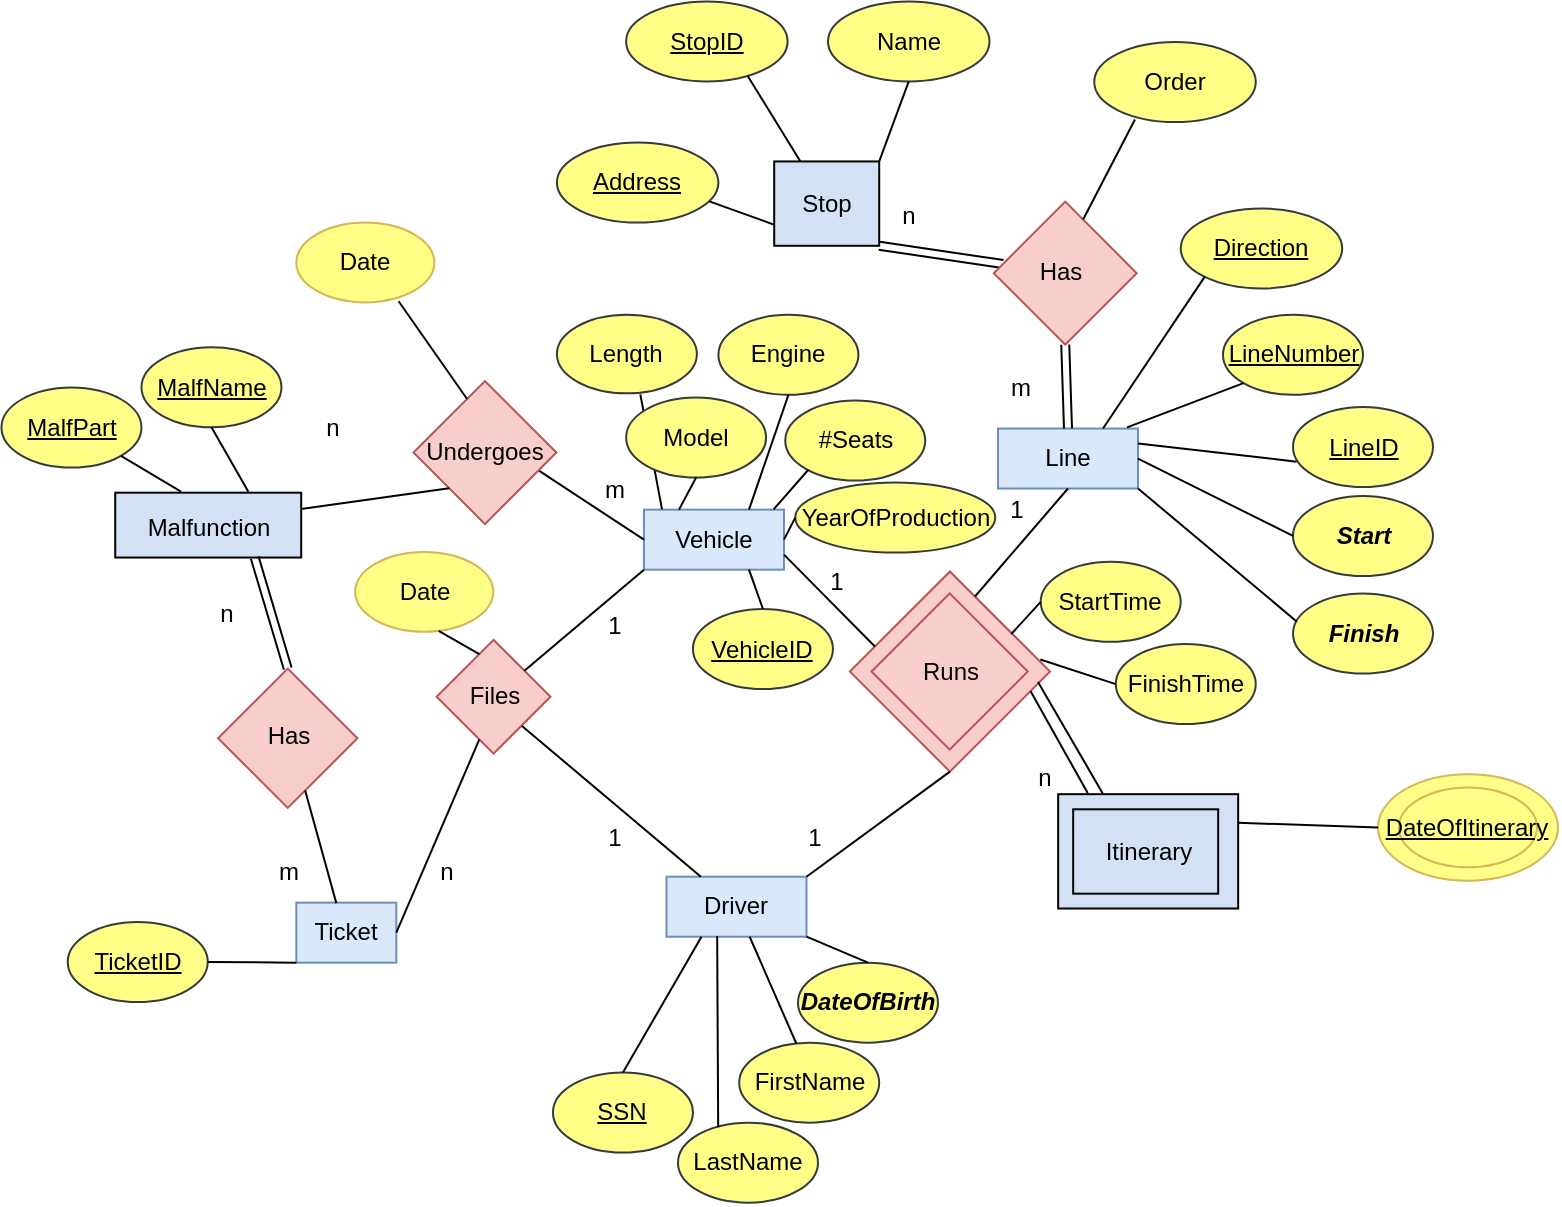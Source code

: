 <mxfile version="20.5.1" type="github">
  <diagram name="Page-1" id="74e2e168-ea6b-b213-b513-2b3c1d86103e">
    <mxGraphModel dx="1422" dy="752" grid="1" gridSize="10" guides="1" tooltips="1" connect="1" arrows="0" fold="1" page="1" pageScale="1" pageWidth="1600" pageHeight="1200" background="#ffffff" math="0" shadow="0">
      <root>
        <mxCell id="0" />
        <mxCell id="1" parent="0" />
        <mxCell id="q-5dR2rf6Rrt_ZmlFBHn-15" value="" style="ellipse;whiteSpace=wrap;html=1;fillColor=#FFFF88;strokeColor=#d6b656;" parent="1" vertex="1">
          <mxGeometry x="1090" y="476.07" width="90" height="53.26" as="geometry" />
        </mxCell>
        <mxCell id="0TpY3zneYbciwW2qCHmm-83" value="" style="whiteSpace=wrap;html=1;aspect=fixed;fillColor=#f8cecc;rotation=45;strokeColor=#b85450;" parent="1" vertex="1">
          <mxGeometry x="627.65" y="417.25" width="40.25" height="40.25" as="geometry" />
        </mxCell>
        <mxCell id="0TpY3zneYbciwW2qCHmm-88" value="" style="rounded=0;whiteSpace=wrap;html=1;fillColor=#D4E1F5;" parent="1" vertex="1">
          <mxGeometry x="930.09" y="486.09" width="90" height="57.17" as="geometry" />
        </mxCell>
        <mxCell id="RQqygvgA-cGsSz0pc4jh-1" value="&lt;div&gt;Vehicle&lt;/div&gt;" style="rounded=0;whiteSpace=wrap;html=1;fillColor=#dae8fc;strokeColor=#6c8ebf;" parent="1" vertex="1">
          <mxGeometry x="722.99" y="343.83" width="70" height="30" as="geometry" />
        </mxCell>
        <mxCell id="RQqygvgA-cGsSz0pc4jh-5" value="&lt;div&gt;Driver&lt;/div&gt;" style="rounded=0;whiteSpace=wrap;html=1;fillColor=#dae8fc;strokeColor=#6c8ebf;" parent="1" vertex="1">
          <mxGeometry x="734.25" y="527.35" width="70" height="30" as="geometry" />
        </mxCell>
        <mxCell id="RQqygvgA-cGsSz0pc4jh-11" value="&lt;div&gt;Line&lt;/div&gt;" style="rounded=0;whiteSpace=wrap;html=1;fillColor=#dae8fc;strokeColor=#6c8ebf;" parent="1" vertex="1">
          <mxGeometry x="900" y="303.26" width="70" height="30" as="geometry" />
        </mxCell>
        <mxCell id="RQqygvgA-cGsSz0pc4jh-14" value="&lt;div&gt;Ticket&lt;/div&gt;" style="rounded=0;whiteSpace=wrap;html=1;fillColor=#dae8fc;strokeColor=#6c8ebf;" parent="1" vertex="1">
          <mxGeometry x="549.16" y="540.32" width="50" height="30" as="geometry" />
        </mxCell>
        <mxCell id="0TpY3zneYbciwW2qCHmm-39" value="" style="shape=link;html=1;rounded=0;exitX=1;exitY=1;exitDx=0;exitDy=0;" parent="1" source="0TpY3zneYbciwW2qCHmm-101" target="0TpY3zneYbciwW2qCHmm-139" edge="1">
          <mxGeometry width="100" relative="1" as="geometry">
            <mxPoint x="848.1" y="219.32" as="sourcePoint" />
            <mxPoint x="886.628" y="226.975" as="targetPoint" />
          </mxGeometry>
        </mxCell>
        <mxCell id="0TpY3zneYbciwW2qCHmm-47" value="" style="endArrow=none;html=1;rounded=0;exitX=0;exitY=0.5;exitDx=0;exitDy=0;entryX=1;entryY=0.25;entryDx=0;entryDy=0;" parent="1" source="RQqygvgA-cGsSz0pc4jh-1" target="0TpY3zneYbciwW2qCHmm-144" edge="1">
          <mxGeometry width="50" height="50" relative="1" as="geometry">
            <mxPoint x="887.99" y="373.83" as="sourcePoint" />
            <mxPoint x="680" y="370" as="targetPoint" />
          </mxGeometry>
        </mxCell>
        <mxCell id="0TpY3zneYbciwW2qCHmm-48" value="m" style="text;html=1;align=center;verticalAlign=middle;resizable=0;points=[];autosize=1;strokeColor=none;fillColor=none;" parent="1" vertex="1">
          <mxGeometry x="692.99" y="319.29" width="30" height="30" as="geometry" />
        </mxCell>
        <mxCell id="0TpY3zneYbciwW2qCHmm-50" value="n" style="text;html=1;align=center;verticalAlign=middle;resizable=0;points=[];autosize=1;strokeColor=none;fillColor=none;" parent="1" vertex="1">
          <mxGeometry x="551.6" y="287.77" width="30" height="30" as="geometry" />
        </mxCell>
        <mxCell id="0TpY3zneYbciwW2qCHmm-51" value="n" style="text;html=1;align=center;verticalAlign=middle;resizable=0;points=[];autosize=1;strokeColor=none;fillColor=none;" parent="1" vertex="1">
          <mxGeometry x="840" y="181.89" width="30" height="30" as="geometry" />
        </mxCell>
        <mxCell id="0TpY3zneYbciwW2qCHmm-54" value="m" style="text;html=1;align=center;verticalAlign=middle;resizable=0;points=[];autosize=1;strokeColor=none;fillColor=none;" parent="1" vertex="1">
          <mxGeometry x="895.75" y="267.66" width="30" height="30" as="geometry" />
        </mxCell>
        <mxCell id="0TpY3zneYbciwW2qCHmm-59" value="" style="endArrow=none;html=1;rounded=0;exitX=0.784;exitY=0.987;exitDx=0;exitDy=0;exitPerimeter=0;" parent="1" source="0TpY3zneYbciwW2qCHmm-58" target="RQqygvgA-cGsSz0pc4jh-5" edge="1">
          <mxGeometry width="50" height="50" relative="1" as="geometry">
            <mxPoint x="620.99" y="552.83" as="sourcePoint" />
            <mxPoint x="872.535" y="523.83" as="targetPoint" />
          </mxGeometry>
        </mxCell>
        <mxCell id="0TpY3zneYbciwW2qCHmm-60" value="" style="endArrow=none;html=1;rounded=0;exitX=1;exitY=0.5;exitDx=0;exitDy=0;entryX=0.75;entryY=1;entryDx=0;entryDy=0;" parent="1" source="RQqygvgA-cGsSz0pc4jh-14" target="0TpY3zneYbciwW2qCHmm-83" edge="1">
          <mxGeometry width="50" height="50" relative="1" as="geometry">
            <mxPoint x="577.99" y="613.83" as="sourcePoint" />
            <mxPoint x="578.445" y="560.276" as="targetPoint" />
          </mxGeometry>
        </mxCell>
        <mxCell id="0TpY3zneYbciwW2qCHmm-61" value="1" style="text;html=1;align=center;verticalAlign=middle;resizable=0;points=[];autosize=1;strokeColor=none;fillColor=none;" parent="1" vertex="1">
          <mxGeometry x="692.99" y="493.28" width="30" height="30" as="geometry" />
        </mxCell>
        <mxCell id="0TpY3zneYbciwW2qCHmm-62" value="n" style="text;html=1;align=center;verticalAlign=middle;resizable=0;points=[];autosize=1;strokeColor=none;fillColor=none;" parent="1" vertex="1">
          <mxGeometry x="609.48" y="510.32" width="30" height="30" as="geometry" />
        </mxCell>
        <mxCell id="0TpY3zneYbciwW2qCHmm-58" value="Files" style="text;html=1;align=center;verticalAlign=middle;resizable=0;points=[];autosize=1;strokeColor=none;fillColor=none;" parent="1" vertex="1">
          <mxGeometry x="622.78" y="422.38" width="50" height="30" as="geometry" />
        </mxCell>
        <mxCell id="0TpY3zneYbciwW2qCHmm-87" value="" style="rounded=0;whiteSpace=wrap;html=1;fillColor=#D4E1F5;" parent="1" vertex="1">
          <mxGeometry x="937.59" y="493.66" width="72.5" height="42.17" as="geometry" />
        </mxCell>
        <mxCell id="0TpY3zneYbciwW2qCHmm-90" value="Itinerary" style="text;html=1;align=center;verticalAlign=middle;resizable=0;points=[];autosize=1;strokeColor=none;fillColor=none;" parent="1" vertex="1">
          <mxGeometry x="945.09" y="499.68" width="60" height="30" as="geometry" />
        </mxCell>
        <mxCell id="0TpY3zneYbciwW2qCHmm-93" value="" style="rounded=0;whiteSpace=wrap;html=1;fillColor=#D4E1F5;" parent="1" vertex="1">
          <mxGeometry x="458.62" y="335.34" width="92.98" height="32.43" as="geometry" />
        </mxCell>
        <mxCell id="0TpY3zneYbciwW2qCHmm-95" value="Malfunction" style="text;html=1;align=center;verticalAlign=middle;resizable=0;points=[];autosize=1;strokeColor=none;fillColor=none;" parent="1" vertex="1">
          <mxGeometry x="465.11" y="337.77" width="80" height="30" as="geometry" />
        </mxCell>
        <mxCell id="0TpY3zneYbciwW2qCHmm-101" value="Stop" style="rounded=0;whiteSpace=wrap;html=1;fillColor=#D4E1F5;" parent="1" vertex="1">
          <mxGeometry x="788.1" y="169.72" width="52.5" height="42.17" as="geometry" />
        </mxCell>
        <mxCell id="0TpY3zneYbciwW2qCHmm-135" value="" style="whiteSpace=wrap;html=1;aspect=fixed;rotation=45;fillColor=#f8cecc;strokeColor=#b85450;" parent="1" vertex="1">
          <mxGeometry x="840.6" y="389.39" width="70.76" height="70.76" as="geometry" />
        </mxCell>
        <mxCell id="0TpY3zneYbciwW2qCHmm-136" value="" style="whiteSpace=wrap;html=1;aspect=fixed;fillColor=#f8cecc;rotation=45;strokeColor=#b85450;" parent="1" vertex="1">
          <mxGeometry x="848.22" y="397.15" width="55.23" height="55.23" as="geometry" />
        </mxCell>
        <mxCell id="0TpY3zneYbciwW2qCHmm-137" value="Runs" style="text;html=1;align=center;verticalAlign=middle;resizable=0;points=[];autosize=1;strokeColor=none;fillColor=none;" parent="1" vertex="1">
          <mxGeometry x="850.83" y="409.91" width="50" height="30" as="geometry" />
        </mxCell>
        <mxCell id="0TpY3zneYbciwW2qCHmm-139" value="" style="whiteSpace=wrap;html=1;aspect=fixed;fillColor=#f8cecc;rotation=45;strokeColor=#b85450;" parent="1" vertex="1">
          <mxGeometry x="908.36" y="200.31" width="50.53" height="50.53" as="geometry" />
        </mxCell>
        <mxCell id="0TpY3zneYbciwW2qCHmm-142" value="Has" style="text;html=1;align=center;verticalAlign=middle;resizable=0;points=[];autosize=1;strokeColor=none;fillColor=none;" parent="1" vertex="1">
          <mxGeometry x="911.36" y="210.19" width="40" height="30" as="geometry" />
        </mxCell>
        <mxCell id="0TpY3zneYbciwW2qCHmm-144" value="" style="whiteSpace=wrap;html=1;aspect=fixed;fillColor=#f8cecc;rotation=45;strokeColor=#b85450;" parent="1" vertex="1">
          <mxGeometry x="618.21" y="290.03" width="50.53" height="50.53" as="geometry" />
        </mxCell>
        <mxCell id="0TpY3zneYbciwW2qCHmm-146" value="Undergoes" style="text;html=1;align=center;verticalAlign=middle;resizable=0;points=[];autosize=1;strokeColor=none;fillColor=none;" parent="1" vertex="1">
          <mxGeometry x="603.48" y="300.3" width="80" height="30" as="geometry" />
        </mxCell>
        <mxCell id="0TpY3zneYbciwW2qCHmm-155" value="" style="whiteSpace=wrap;html=1;aspect=fixed;fillColor=#f8cecc;rotation=45;strokeColor=#b85450;" parent="1" vertex="1">
          <mxGeometry x="520.25" y="433.51" width="49.25" height="49.25" as="geometry" />
        </mxCell>
        <mxCell id="0TpY3zneYbciwW2qCHmm-156" value="Has" style="text;html=1;align=center;verticalAlign=middle;resizable=0;points=[];autosize=1;strokeColor=none;fillColor=none;" parent="1" vertex="1">
          <mxGeometry x="524.87" y="441.65" width="40" height="30" as="geometry" />
        </mxCell>
        <mxCell id="0TpY3zneYbciwW2qCHmm-159" value="" style="endArrow=none;html=1;rounded=0;exitX=1;exitY=0.75;exitDx=0;exitDy=0;" parent="1" source="0TpY3zneYbciwW2qCHmm-155" edge="1">
          <mxGeometry width="50" height="50" relative="1" as="geometry">
            <mxPoint x="556.799" y="495.328" as="sourcePoint" />
            <mxPoint x="569.16" y="540.57" as="targetPoint" />
            <Array as="points" />
          </mxGeometry>
        </mxCell>
        <mxCell id="0TpY3zneYbciwW2qCHmm-161" value="n" style="text;html=1;align=center;verticalAlign=middle;resizable=0;points=[];autosize=1;strokeColor=none;fillColor=none;" parent="1" vertex="1">
          <mxGeometry x="499.16" y="381.04" width="30" height="30" as="geometry" />
        </mxCell>
        <mxCell id="0TpY3zneYbciwW2qCHmm-174" value="&lt;u&gt;MalfPart&lt;/u&gt;" style="ellipse;whiteSpace=wrap;html=1;fillColor=#ffff88;strokeColor=#36393d;" parent="1" vertex="1">
          <mxGeometry x="401.74" y="282.77" width="70" height="40" as="geometry" />
        </mxCell>
        <mxCell id="0TpY3zneYbciwW2qCHmm-176" value="" style="endArrow=none;html=1;rounded=0;exitX=1;exitY=1;exitDx=0;exitDy=0;entryX=0.33;entryY=-0.098;entryDx=0;entryDy=0;entryPerimeter=0;" parent="1" source="0TpY3zneYbciwW2qCHmm-174" target="0TpY3zneYbciwW2qCHmm-95" edge="1">
          <mxGeometry width="50" height="50" relative="1" as="geometry">
            <mxPoint x="417.99" y="315.31" as="sourcePoint" />
            <mxPoint x="440" y="270" as="targetPoint" />
          </mxGeometry>
        </mxCell>
        <mxCell id="0TpY3zneYbciwW2qCHmm-177" value="&lt;u&gt;MalfName&lt;/u&gt;" style="ellipse;whiteSpace=wrap;html=1;fillColor=#ffff88;strokeColor=#36393d;" parent="1" vertex="1">
          <mxGeometry x="471.74" y="262.66" width="70" height="40" as="geometry" />
        </mxCell>
        <mxCell id="0TpY3zneYbciwW2qCHmm-179" value="" style="endArrow=none;html=1;rounded=0;entryX=0.751;entryY=-0.098;entryDx=0;entryDy=0;exitX=0.5;exitY=1;exitDx=0;exitDy=0;entryPerimeter=0;" parent="1" source="0TpY3zneYbciwW2qCHmm-177" target="0TpY3zneYbciwW2qCHmm-95" edge="1">
          <mxGeometry width="50" height="50" relative="1" as="geometry">
            <mxPoint x="497.99" y="309.25" as="sourcePoint" />
            <mxPoint x="512.036" y="327.82" as="targetPoint" />
          </mxGeometry>
        </mxCell>
        <mxCell id="0TpY3zneYbciwW2qCHmm-180" value="&lt;u&gt;SSN&lt;/u&gt;" style="ellipse;whiteSpace=wrap;html=1;fillColor=#ffff88;strokeColor=#36393d;" parent="1" vertex="1">
          <mxGeometry x="677.47" y="625.25" width="70" height="40" as="geometry" />
        </mxCell>
        <mxCell id="0TpY3zneYbciwW2qCHmm-182" value="" style="endArrow=none;html=1;rounded=0;entryX=0.25;entryY=1;entryDx=0;entryDy=0;exitX=0.5;exitY=0;exitDx=0;exitDy=0;" parent="1" source="0TpY3zneYbciwW2qCHmm-180" target="RQqygvgA-cGsSz0pc4jh-5" edge="1">
          <mxGeometry width="50" height="50" relative="1" as="geometry">
            <mxPoint x="661.99" y="590.57" as="sourcePoint" />
            <mxPoint x="706.56" y="660.57" as="targetPoint" />
          </mxGeometry>
        </mxCell>
        <mxCell id="0TpY3zneYbciwW2qCHmm-183" value="FirstName" style="ellipse;whiteSpace=wrap;html=1;fillColor=#ffff88;strokeColor=#36393d;" parent="1" vertex="1">
          <mxGeometry x="770.6" y="610.32" width="70" height="40" as="geometry" />
        </mxCell>
        <mxCell id="0TpY3zneYbciwW2qCHmm-185" value="" style="endArrow=none;html=1;rounded=0;exitX=0.408;exitY=0.011;exitDx=0;exitDy=0;exitPerimeter=0;" parent="1" source="0TpY3zneYbciwW2qCHmm-183" target="RQqygvgA-cGsSz0pc4jh-5" edge="1">
          <mxGeometry width="50" height="50" relative="1" as="geometry">
            <mxPoint x="743.42" y="592.94" as="sourcePoint" />
            <mxPoint x="767.67" y="572.69" as="targetPoint" />
          </mxGeometry>
        </mxCell>
        <mxCell id="0TpY3zneYbciwW2qCHmm-186" value="LastName" style="ellipse;whiteSpace=wrap;html=1;fillColor=#ffff88;strokeColor=#36393d;" parent="1" vertex="1">
          <mxGeometry x="740" y="650.32" width="70" height="40" as="geometry" />
        </mxCell>
        <mxCell id="0TpY3zneYbciwW2qCHmm-188" value="" style="endArrow=none;html=1;rounded=0;entryX=0.362;entryY=0.987;entryDx=0;entryDy=0;entryPerimeter=0;exitX=0.287;exitY=0.059;exitDx=0;exitDy=0;exitPerimeter=0;" parent="1" source="0TpY3zneYbciwW2qCHmm-186" target="RQqygvgA-cGsSz0pc4jh-5" edge="1">
          <mxGeometry width="50" height="50" relative="1" as="geometry">
            <mxPoint x="760" y="640" as="sourcePoint" />
            <mxPoint x="750" y="580" as="targetPoint" />
          </mxGeometry>
        </mxCell>
        <mxCell id="0TpY3zneYbciwW2qCHmm-190" value="&lt;b&gt;&lt;i&gt;DateOfBirth&lt;/i&gt;&lt;/b&gt;" style="ellipse;whiteSpace=wrap;html=1;fillColor=#ffff88;strokeColor=#36393d;" parent="1" vertex="1">
          <mxGeometry x="800" y="570.32" width="70" height="40" as="geometry" />
        </mxCell>
        <mxCell id="0TpY3zneYbciwW2qCHmm-192" value="" style="endArrow=none;html=1;rounded=0;entryX=1;entryY=1;entryDx=0;entryDy=0;exitX=0.5;exitY=0;exitDx=0;exitDy=0;" parent="1" source="0TpY3zneYbciwW2qCHmm-190" target="RQqygvgA-cGsSz0pc4jh-5" edge="1">
          <mxGeometry width="50" height="50" relative="1" as="geometry">
            <mxPoint x="793.42" y="660.82" as="sourcePoint" />
            <mxPoint x="817.67" y="640.57" as="targetPoint" />
          </mxGeometry>
        </mxCell>
        <mxCell id="0TpY3zneYbciwW2qCHmm-207" value="&lt;u&gt;VehicleID&lt;/u&gt;" style="ellipse;whiteSpace=wrap;html=1;fillColor=#ffff88;strokeColor=#36393d;" parent="1" vertex="1">
          <mxGeometry x="747.47" y="393.51" width="70" height="40" as="geometry" />
        </mxCell>
        <mxCell id="0TpY3zneYbciwW2qCHmm-209" value="" style="endArrow=none;html=1;rounded=0;exitX=0.5;exitY=0;exitDx=0;exitDy=0;entryX=0.75;entryY=1;entryDx=0;entryDy=0;" parent="1" source="0TpY3zneYbciwW2qCHmm-207" target="RQqygvgA-cGsSz0pc4jh-1" edge="1">
          <mxGeometry width="50" height="50" relative="1" as="geometry">
            <mxPoint x="679.69" y="392.73" as="sourcePoint" />
            <mxPoint x="712.99" y="344.25" as="targetPoint" />
          </mxGeometry>
        </mxCell>
        <mxCell id="0TpY3zneYbciwW2qCHmm-210" value="Engine" style="ellipse;whiteSpace=wrap;html=1;fillColor=#ffff88;strokeColor=#36393d;" parent="1" vertex="1">
          <mxGeometry x="760.2" y="246.42" width="70" height="40" as="geometry" />
        </mxCell>
        <mxCell id="0TpY3zneYbciwW2qCHmm-212" value="" style="endArrow=none;html=1;rounded=0;exitX=0.5;exitY=1;exitDx=0;exitDy=0;entryX=0.75;entryY=0;entryDx=0;entryDy=0;" parent="1" source="0TpY3zneYbciwW2qCHmm-210" target="RQqygvgA-cGsSz0pc4jh-1" edge="1">
          <mxGeometry width="50" height="50" relative="1" as="geometry">
            <mxPoint x="814.95" y="396.18" as="sourcePoint" />
            <mxPoint x="780" y="340" as="targetPoint" />
          </mxGeometry>
        </mxCell>
        <mxCell id="0TpY3zneYbciwW2qCHmm-213" value="YearOfProduction" style="ellipse;whiteSpace=wrap;html=1;fillColor=#ffff88;strokeColor=#36393d;" parent="1" vertex="1">
          <mxGeometry x="798.63" y="330.3" width="100" height="35" as="geometry" />
        </mxCell>
        <mxCell id="0TpY3zneYbciwW2qCHmm-215" value="" style="endArrow=none;html=1;rounded=0;exitX=0;exitY=0.5;exitDx=0;exitDy=0;entryX=1;entryY=0.5;entryDx=0;entryDy=0;" parent="1" source="0TpY3zneYbciwW2qCHmm-213" target="RQqygvgA-cGsSz0pc4jh-1" edge="1">
          <mxGeometry width="50" height="50" relative="1" as="geometry">
            <mxPoint x="798.42" y="403.76" as="sourcePoint" />
            <mxPoint x="800" y="370" as="targetPoint" />
          </mxGeometry>
        </mxCell>
        <mxCell id="0TpY3zneYbciwW2qCHmm-216" value="Length" style="ellipse;whiteSpace=wrap;html=1;fillColor=#ffff88;strokeColor=#36393d;" parent="1" vertex="1">
          <mxGeometry x="679.45" y="246.42" width="70" height="39.23" as="geometry" />
        </mxCell>
        <mxCell id="0TpY3zneYbciwW2qCHmm-218" value="" style="endArrow=none;html=1;rounded=0;entryX=0.129;entryY=-0.005;entryDx=0;entryDy=0;exitX=0.596;exitY=1.013;exitDx=0;exitDy=0;exitPerimeter=0;entryPerimeter=0;" parent="1" source="0TpY3zneYbciwW2qCHmm-216" target="RQqygvgA-cGsSz0pc4jh-1" edge="1">
          <mxGeometry width="50" height="50" relative="1" as="geometry">
            <mxPoint x="730" y="280" as="sourcePoint" />
            <mxPoint x="650" y="420" as="targetPoint" />
          </mxGeometry>
        </mxCell>
        <mxCell id="0TpY3zneYbciwW2qCHmm-219" value="#Seats" style="ellipse;whiteSpace=wrap;html=1;fillColor=#ffff88;strokeColor=#36393d;" parent="1" vertex="1">
          <mxGeometry x="793.63" y="289.29" width="70" height="40" as="geometry" />
        </mxCell>
        <mxCell id="0TpY3zneYbciwW2qCHmm-221" value="" style="endArrow=none;html=1;rounded=0;exitX=0.109;exitY=0.986;exitDx=0;exitDy=0;exitPerimeter=0;entryX=0.926;entryY=-0.005;entryDx=0;entryDy=0;entryPerimeter=0;" parent="1" target="RQqygvgA-cGsSz0pc4jh-1" edge="1">
          <mxGeometry width="50" height="50" relative="1" as="geometry">
            <mxPoint x="805.17" y="323.87" as="sourcePoint" />
            <mxPoint x="790" y="400" as="targetPoint" />
          </mxGeometry>
        </mxCell>
        <mxCell id="0TpY3zneYbciwW2qCHmm-222" value="Model" style="ellipse;whiteSpace=wrap;html=1;fillColor=#ffff88;strokeColor=#36393d;" parent="1" vertex="1">
          <mxGeometry x="714.06" y="287.77" width="70" height="40" as="geometry" />
        </mxCell>
        <mxCell id="0TpY3zneYbciwW2qCHmm-224" value="" style="endArrow=none;html=1;rounded=0;exitX=0.5;exitY=1;exitDx=0;exitDy=0;entryX=0.25;entryY=0;entryDx=0;entryDy=0;" parent="1" source="0TpY3zneYbciwW2qCHmm-222" target="RQqygvgA-cGsSz0pc4jh-1" edge="1">
          <mxGeometry width="50" height="50" relative="1" as="geometry">
            <mxPoint x="749.49" y="267.77" as="sourcePoint" />
            <mxPoint x="810.49" y="260.27" as="targetPoint" />
          </mxGeometry>
        </mxCell>
        <mxCell id="0TpY3zneYbciwW2qCHmm-228" value="&lt;u&gt;LineID&lt;/u&gt;" style="ellipse;whiteSpace=wrap;html=1;fillColor=#ffff88;strokeColor=#36393d;" parent="1" vertex="1">
          <mxGeometry x="1047.5" y="292.5" width="70" height="40" as="geometry" />
        </mxCell>
        <mxCell id="0TpY3zneYbciwW2qCHmm-230" value="" style="endArrow=none;html=1;rounded=0;exitX=0.025;exitY=0.683;exitDx=0;exitDy=0;exitPerimeter=0;entryX=1;entryY=0.25;entryDx=0;entryDy=0;" parent="1" source="0TpY3zneYbciwW2qCHmm-228" target="RQqygvgA-cGsSz0pc4jh-11" edge="1">
          <mxGeometry width="50" height="50" relative="1" as="geometry">
            <mxPoint x="1021.3" y="316.19" as="sourcePoint" />
            <mxPoint x="990" y="330" as="targetPoint" />
          </mxGeometry>
        </mxCell>
        <mxCell id="0TpY3zneYbciwW2qCHmm-231" value="&lt;i&gt;&lt;b&gt;Start&lt;/b&gt;&lt;/i&gt;" style="ellipse;whiteSpace=wrap;html=1;fillColor=#ffff88;strokeColor=#36393d;" parent="1" vertex="1">
          <mxGeometry x="1047.5" y="336.99" width="70" height="40" as="geometry" />
        </mxCell>
        <mxCell id="0TpY3zneYbciwW2qCHmm-235" value="" style="endArrow=none;html=1;rounded=0;exitX=1;exitY=0.5;exitDx=0;exitDy=0;entryX=0;entryY=0.5;entryDx=0;entryDy=0;" parent="1" source="RQqygvgA-cGsSz0pc4jh-11" target="0TpY3zneYbciwW2qCHmm-231" edge="1">
          <mxGeometry width="50" height="50" relative="1" as="geometry">
            <mxPoint x="1007.5" y="371.03" as="sourcePoint" />
            <mxPoint x="892.045" y="492.77" as="targetPoint" />
          </mxGeometry>
        </mxCell>
        <mxCell id="0TpY3zneYbciwW2qCHmm-236" value="&lt;i&gt;&lt;b&gt;Finish&lt;/b&gt;&lt;/i&gt;" style="ellipse;whiteSpace=wrap;html=1;fillColor=#ffff88;strokeColor=#36393d;" parent="1" vertex="1">
          <mxGeometry x="1047.5" y="385.77" width="70" height="40" as="geometry" />
        </mxCell>
        <mxCell id="0TpY3zneYbciwW2qCHmm-238" value="" style="endArrow=none;html=1;rounded=0;exitX=1;exitY=1;exitDx=0;exitDy=0;entryX=0.028;entryY=0.352;entryDx=0;entryDy=0;entryPerimeter=0;" parent="1" source="RQqygvgA-cGsSz0pc4jh-11" target="0TpY3zneYbciwW2qCHmm-236" edge="1">
          <mxGeometry width="50" height="50" relative="1" as="geometry">
            <mxPoint x="1007.5" y="386.03" as="sourcePoint" />
            <mxPoint x="1047.5" y="432.77" as="targetPoint" />
          </mxGeometry>
        </mxCell>
        <mxCell id="0TpY3zneYbciwW2qCHmm-239" value="&lt;u&gt;Address&lt;/u&gt;" style="ellipse;whiteSpace=wrap;html=1;fillColor=#ffff88;strokeColor=#36393d;" parent="1" vertex="1">
          <mxGeometry x="679.45" y="160.31" width="80.75" height="40" as="geometry" />
        </mxCell>
        <mxCell id="0TpY3zneYbciwW2qCHmm-242" value="" style="endArrow=none;html=1;rounded=0;entryX=0;entryY=0.75;entryDx=0;entryDy=0;exitX=0.944;exitY=0.734;exitDx=0;exitDy=0;exitPerimeter=0;" parent="1" source="0TpY3zneYbciwW2qCHmm-239" target="0TpY3zneYbciwW2qCHmm-101" edge="1">
          <mxGeometry width="50" height="50" relative="1" as="geometry">
            <mxPoint x="818.69" y="255.74" as="sourcePoint" />
            <mxPoint x="780" y="205.028" as="targetPoint" />
            <Array as="points" />
          </mxGeometry>
        </mxCell>
        <mxCell id="0TpY3zneYbciwW2qCHmm-245" value="Name" style="ellipse;whiteSpace=wrap;html=1;fillColor=#ffff88;strokeColor=#36393d;" parent="1" vertex="1">
          <mxGeometry x="815" y="89.72" width="80.75" height="40" as="geometry" />
        </mxCell>
        <mxCell id="0TpY3zneYbciwW2qCHmm-246" value="" style="endArrow=none;html=1;rounded=0;exitX=0.5;exitY=1;exitDx=0;exitDy=0;entryX=1;entryY=0;entryDx=0;entryDy=0;" parent="1" source="0TpY3zneYbciwW2qCHmm-245" target="0TpY3zneYbciwW2qCHmm-101" edge="1">
          <mxGeometry width="50" height="50" relative="1" as="geometry">
            <mxPoint x="830" y="140" as="sourcePoint" />
            <mxPoint x="830" y="160" as="targetPoint" />
          </mxGeometry>
        </mxCell>
        <mxCell id="0TpY3zneYbciwW2qCHmm-252" value="&lt;u&gt;LineNumber&lt;/u&gt;" style="ellipse;whiteSpace=wrap;html=1;fillColor=#ffff88;strokeColor=#36393d;" parent="1" vertex="1">
          <mxGeometry x="1012.5" y="246.42" width="70" height="40" as="geometry" />
        </mxCell>
        <mxCell id="0TpY3zneYbciwW2qCHmm-254" value="" style="endArrow=none;html=1;rounded=0;exitX=0.922;exitY=-0.02;exitDx=0;exitDy=0;entryX=0;entryY=1;entryDx=0;entryDy=0;exitPerimeter=0;" parent="1" source="RQqygvgA-cGsSz0pc4jh-11" target="0TpY3zneYbciwW2qCHmm-252" edge="1">
          <mxGeometry width="50" height="50" relative="1" as="geometry">
            <mxPoint x="990.0" y="356.03" as="sourcePoint" />
            <mxPoint x="1017.5" y="282.77" as="targetPoint" />
          </mxGeometry>
        </mxCell>
        <mxCell id="d3BmBWNLOanZxxIphsaY-24" value="" style="endArrow=none;html=1;rounded=0;entryX=0.164;entryY=-0.01;entryDx=0;entryDy=0;exitX=1.002;exitY=0.196;exitDx=0;exitDy=0;exitPerimeter=0;entryPerimeter=0;" parent="1" source="0TpY3zneYbciwW2qCHmm-135" target="0TpY3zneYbciwW2qCHmm-88" edge="1">
          <mxGeometry width="50" height="50" relative="1" as="geometry">
            <mxPoint x="890" y="516" as="sourcePoint" />
            <mxPoint x="760" y="440" as="targetPoint" />
          </mxGeometry>
        </mxCell>
        <mxCell id="d3BmBWNLOanZxxIphsaY-26" value="1" style="text;html=1;align=center;verticalAlign=middle;resizable=0;points=[];autosize=1;strokeColor=none;fillColor=none;" parent="1" vertex="1">
          <mxGeometry x="893.63" y="329.24" width="30" height="30" as="geometry" />
        </mxCell>
        <mxCell id="d3BmBWNLOanZxxIphsaY-28" value="1" style="text;html=1;align=center;verticalAlign=middle;resizable=0;points=[];autosize=1;strokeColor=none;fillColor=none;" parent="1" vertex="1">
          <mxGeometry x="792.99" y="492.64" width="30" height="30" as="geometry" />
        </mxCell>
        <mxCell id="d3BmBWNLOanZxxIphsaY-29" value="n" style="text;html=1;align=center;verticalAlign=middle;resizable=0;points=[];autosize=1;strokeColor=none;fillColor=none;" parent="1" vertex="1">
          <mxGeometry x="908.36" y="462.64" width="30" height="30" as="geometry" />
        </mxCell>
        <mxCell id="d3BmBWNLOanZxxIphsaY-32" value="1" style="text;html=1;align=center;verticalAlign=middle;resizable=0;points=[];autosize=1;strokeColor=none;fillColor=none;" parent="1" vertex="1">
          <mxGeometry x="804.25" y="364.97" width="30" height="30" as="geometry" />
        </mxCell>
        <mxCell id="d3BmBWNLOanZxxIphsaY-33" value="" style="endArrow=none;html=1;rounded=0;exitX=0.25;exitY=0;exitDx=0;exitDy=0;" parent="1" source="0TpY3zneYbciwW2qCHmm-88" edge="1">
          <mxGeometry width="50" height="50" relative="1" as="geometry">
            <mxPoint x="1110" y="540" as="sourcePoint" />
            <mxPoint x="920" y="430" as="targetPoint" />
          </mxGeometry>
        </mxCell>
        <mxCell id="d3BmBWNLOanZxxIphsaY-34" value="&lt;u&gt;DateOfItinerary&lt;/u&gt;" style="ellipse;whiteSpace=wrap;html=1;fillColor=#FFFF88;strokeColor=#d6b656;" parent="1" vertex="1">
          <mxGeometry x="1100.49" y="482.76" width="69.02" height="39.88" as="geometry" />
        </mxCell>
        <mxCell id="d3BmBWNLOanZxxIphsaY-35" value="" style="endArrow=none;html=1;rounded=0;entryX=1;entryY=0.25;entryDx=0;entryDy=0;exitX=0;exitY=0.5;exitDx=0;exitDy=0;" parent="1" source="q-5dR2rf6Rrt_ZmlFBHn-15" target="0TpY3zneYbciwW2qCHmm-88" edge="1">
          <mxGeometry width="50" height="50" relative="1" as="geometry">
            <mxPoint x="1060" y="470" as="sourcePoint" />
            <mxPoint x="964.505" y="346.122" as="targetPoint" />
          </mxGeometry>
        </mxCell>
        <mxCell id="q-5dR2rf6Rrt_ZmlFBHn-3" value="&lt;u&gt;StopID&lt;/u&gt;" style="ellipse;whiteSpace=wrap;html=1;fillColor=#ffff88;strokeColor=#36393d;" parent="1" vertex="1">
          <mxGeometry x="714.06" y="89.72" width="80.75" height="40" as="geometry" />
        </mxCell>
        <mxCell id="q-5dR2rf6Rrt_ZmlFBHn-4" value="" style="endArrow=none;html=1;rounded=0;entryX=0.25;entryY=0;entryDx=0;entryDy=0;exitX=0.752;exitY=0.93;exitDx=0;exitDy=0;exitPerimeter=0;" parent="1" source="q-5dR2rf6Rrt_ZmlFBHn-3" target="0TpY3zneYbciwW2qCHmm-101" edge="1">
          <mxGeometry width="50" height="50" relative="1" as="geometry">
            <mxPoint x="660" y="110" as="sourcePoint" />
            <mxPoint x="797.025" y="162.15" as="targetPoint" />
          </mxGeometry>
        </mxCell>
        <mxCell id="q-5dR2rf6Rrt_ZmlFBHn-5" value="&lt;u&gt;Direction&lt;/u&gt;" style="ellipse;whiteSpace=wrap;html=1;fillColor=#ffff88;strokeColor=#36393d;" parent="1" vertex="1">
          <mxGeometry x="991.36" y="193.22" width="80.75" height="40" as="geometry" />
        </mxCell>
        <mxCell id="q-5dR2rf6Rrt_ZmlFBHn-6" value="" style="endArrow=none;html=1;rounded=0;exitX=0;exitY=1;exitDx=0;exitDy=0;entryX=0.75;entryY=0;entryDx=0;entryDy=0;" parent="1" source="q-5dR2rf6Rrt_ZmlFBHn-5" target="RQqygvgA-cGsSz0pc4jh-11" edge="1">
          <mxGeometry width="50" height="50" relative="1" as="geometry">
            <mxPoint x="730" y="250" as="sourcePoint" />
            <mxPoint x="824.545" y="330" as="targetPoint" />
          </mxGeometry>
        </mxCell>
        <mxCell id="q-5dR2rf6Rrt_ZmlFBHn-8" value="" style="endArrow=none;html=1;rounded=0;exitX=0;exitY=1;exitDx=0;exitDy=0;" parent="1" source="RQqygvgA-cGsSz0pc4jh-1" target="0TpY3zneYbciwW2qCHmm-83" edge="1">
          <mxGeometry width="50" height="50" relative="1" as="geometry">
            <mxPoint x="690" y="390" as="sourcePoint" />
            <mxPoint x="634.545" y="480" as="targetPoint" />
          </mxGeometry>
        </mxCell>
        <mxCell id="q-5dR2rf6Rrt_ZmlFBHn-12" value="1" style="text;html=1;align=center;verticalAlign=middle;resizable=0;points=[];autosize=1;strokeColor=none;fillColor=none;" parent="1" vertex="1">
          <mxGeometry x="692.99" y="387.25" width="30" height="30" as="geometry" />
        </mxCell>
        <mxCell id="q-5dR2rf6Rrt_ZmlFBHn-13" value="&lt;u&gt;TicketID&lt;/u&gt;" style="ellipse;whiteSpace=wrap;html=1;fillColor=#ffff88;strokeColor=#36393d;" parent="1" vertex="1">
          <mxGeometry x="434.87" y="550.0" width="70" height="40" as="geometry" />
        </mxCell>
        <mxCell id="q-5dR2rf6Rrt_ZmlFBHn-14" value="" style="endArrow=none;html=1;rounded=0;exitX=1;exitY=0.5;exitDx=0;exitDy=0;entryX=0;entryY=1;entryDx=0;entryDy=0;" parent="1" source="q-5dR2rf6Rrt_ZmlFBHn-13" target="RQqygvgA-cGsSz0pc4jh-14" edge="1">
          <mxGeometry width="50" height="50" relative="1" as="geometry">
            <mxPoint x="630" y="510" as="sourcePoint" />
            <mxPoint x="724.545" y="590" as="targetPoint" />
          </mxGeometry>
        </mxCell>
        <mxCell id="q-5dR2rf6Rrt_ZmlFBHn-17" value="Date" style="ellipse;whiteSpace=wrap;html=1;fillColor=#FFFF88;strokeColor=#d6b656;" parent="1" vertex="1">
          <mxGeometry x="549.16" y="200.31" width="69.02" height="39.88" as="geometry" />
        </mxCell>
        <mxCell id="q-5dR2rf6Rrt_ZmlFBHn-18" value="" style="endArrow=none;html=1;rounded=0;entryX=0;entryY=0.25;entryDx=0;entryDy=0;exitX=0.741;exitY=0.986;exitDx=0;exitDy=0;exitPerimeter=0;" parent="1" source="q-5dR2rf6Rrt_ZmlFBHn-17" target="0TpY3zneYbciwW2qCHmm-144" edge="1">
          <mxGeometry width="50" height="50" relative="1" as="geometry">
            <mxPoint x="590" y="270" as="sourcePoint" />
            <mxPoint x="631.456" y="279.238" as="targetPoint" />
          </mxGeometry>
        </mxCell>
        <mxCell id="q-5dR2rf6Rrt_ZmlFBHn-21" value="StartTime" style="ellipse;whiteSpace=wrap;html=1;fillColor=#ffff88;strokeColor=#36393d;" parent="1" vertex="1">
          <mxGeometry x="921.36" y="369.91" width="70" height="40" as="geometry" />
        </mxCell>
        <mxCell id="q-5dR2rf6Rrt_ZmlFBHn-22" value="FinishTime" style="ellipse;whiteSpace=wrap;html=1;fillColor=#ffff88;strokeColor=#36393d;" parent="1" vertex="1">
          <mxGeometry x="958.89" y="411.04" width="70" height="40" as="geometry" />
        </mxCell>
        <mxCell id="q-5dR2rf6Rrt_ZmlFBHn-23" value="" style="endArrow=none;html=1;rounded=0;exitX=0.619;exitY=0.006;exitDx=0;exitDy=0;exitPerimeter=0;entryX=0;entryY=0.5;entryDx=0;entryDy=0;" parent="1" source="0TpY3zneYbciwW2qCHmm-135" target="q-5dR2rf6Rrt_ZmlFBHn-21" edge="1">
          <mxGeometry width="50" height="50" relative="1" as="geometry">
            <mxPoint x="790" y="430" as="sourcePoint" />
            <mxPoint x="884.545" y="510" as="targetPoint" />
          </mxGeometry>
        </mxCell>
        <mxCell id="q-5dR2rf6Rrt_ZmlFBHn-24" value="" style="endArrow=none;html=1;rounded=0;exitX=0.891;exitY=-0.012;exitDx=0;exitDy=0;exitPerimeter=0;entryX=0;entryY=0.5;entryDx=0;entryDy=0;" parent="1" source="0TpY3zneYbciwW2qCHmm-135" target="q-5dR2rf6Rrt_ZmlFBHn-22" edge="1">
          <mxGeometry width="50" height="50" relative="1" as="geometry">
            <mxPoint x="790" y="430" as="sourcePoint" />
            <mxPoint x="884.545" y="510" as="targetPoint" />
          </mxGeometry>
        </mxCell>
        <mxCell id="q-5dR2rf6Rrt_ZmlFBHn-25" value="Order" style="ellipse;whiteSpace=wrap;html=1;fillColor=#ffff88;strokeColor=#36393d;" parent="1" vertex="1">
          <mxGeometry x="948.14" y="110" width="80.75" height="40" as="geometry" />
        </mxCell>
        <mxCell id="q-5dR2rf6Rrt_ZmlFBHn-26" value="" style="endArrow=none;html=1;rounded=0;exitX=0.252;exitY=0.968;exitDx=0;exitDy=0;exitPerimeter=0;entryX=0.25;entryY=0;entryDx=0;entryDy=0;" parent="1" source="q-5dR2rf6Rrt_ZmlFBHn-25" target="0TpY3zneYbciwW2qCHmm-139" edge="1">
          <mxGeometry width="50" height="50" relative="1" as="geometry">
            <mxPoint x="850" y="220" as="sourcePoint" />
            <mxPoint x="946.299" y="191.172" as="targetPoint" />
          </mxGeometry>
        </mxCell>
        <mxCell id="q-5dR2rf6Rrt_ZmlFBHn-31" value="Date" style="ellipse;whiteSpace=wrap;html=1;fillColor=#FFFF88;strokeColor=#d6b656;" parent="1" vertex="1">
          <mxGeometry x="578.62" y="364.97" width="69.02" height="39.88" as="geometry" />
        </mxCell>
        <mxCell id="q-5dR2rf6Rrt_ZmlFBHn-32" value="" style="endArrow=none;html=1;rounded=0;exitX=0.604;exitY=0.991;exitDx=0;exitDy=0;entryX=0;entryY=0.25;entryDx=0;entryDy=0;exitPerimeter=0;" parent="1" source="q-5dR2rf6Rrt_ZmlFBHn-31" target="0TpY3zneYbciwW2qCHmm-83" edge="1">
          <mxGeometry width="50" height="50" relative="1" as="geometry">
            <mxPoint x="630" y="440" as="sourcePoint" />
            <mxPoint x="724.545" y="520" as="targetPoint" />
          </mxGeometry>
        </mxCell>
        <mxCell id="q-5dR2rf6Rrt_ZmlFBHn-35" value="m" style="text;html=1;align=center;verticalAlign=middle;resizable=0;points=[];autosize=1;strokeColor=none;fillColor=none;" parent="1" vertex="1">
          <mxGeometry x="529.87" y="510.32" width="30" height="30" as="geometry" />
        </mxCell>
        <mxCell id="q-5dR2rf6Rrt_ZmlFBHn-37" value="" style="shape=link;html=1;rounded=0;exitX=0.75;exitY=1;exitDx=0;exitDy=0;entryX=0;entryY=0;entryDx=0;entryDy=0;" parent="1" source="0TpY3zneYbciwW2qCHmm-93" target="0TpY3zneYbciwW2qCHmm-155" edge="1">
          <mxGeometry width="100" relative="1" as="geometry">
            <mxPoint x="780" y="380" as="sourcePoint" />
            <mxPoint x="880" y="380" as="targetPoint" />
          </mxGeometry>
        </mxCell>
        <mxCell id="q-5dR2rf6Rrt_ZmlFBHn-41" value="" style="endArrow=none;html=1;rounded=0;exitX=0.5;exitY=1;exitDx=0;exitDy=0;entryX=0.25;entryY=0;entryDx=0;entryDy=0;" parent="1" source="RQqygvgA-cGsSz0pc4jh-11" target="0TpY3zneYbciwW2qCHmm-135" edge="1">
          <mxGeometry width="50" height="50" relative="1" as="geometry">
            <mxPoint x="880" y="420" as="sourcePoint" />
            <mxPoint x="974.545" y="500" as="targetPoint" />
          </mxGeometry>
        </mxCell>
        <mxCell id="q-5dR2rf6Rrt_ZmlFBHn-42" value="" style="endArrow=none;html=1;rounded=0;exitX=1;exitY=0.75;exitDx=0;exitDy=0;entryX=0;entryY=0.75;entryDx=0;entryDy=0;" parent="1" source="RQqygvgA-cGsSz0pc4jh-1" target="0TpY3zneYbciwW2qCHmm-135" edge="1">
          <mxGeometry width="50" height="50" relative="1" as="geometry">
            <mxPoint x="880" y="420" as="sourcePoint" />
            <mxPoint x="974.545" y="500" as="targetPoint" />
          </mxGeometry>
        </mxCell>
        <mxCell id="q-5dR2rf6Rrt_ZmlFBHn-43" value="" style="endArrow=none;html=1;rounded=0;exitX=1;exitY=0;exitDx=0;exitDy=0;entryX=1;entryY=1;entryDx=0;entryDy=0;" parent="1" source="RQqygvgA-cGsSz0pc4jh-5" target="0TpY3zneYbciwW2qCHmm-135" edge="1">
          <mxGeometry width="50" height="50" relative="1" as="geometry">
            <mxPoint x="880" y="420" as="sourcePoint" />
            <mxPoint x="974.545" y="500" as="targetPoint" />
          </mxGeometry>
        </mxCell>
        <mxCell id="q-5dR2rf6Rrt_ZmlFBHn-45" value="" style="endArrow=none;html=1;rounded=0;exitX=1;exitY=0.25;exitDx=0;exitDy=0;entryX=0.5;entryY=1;entryDx=0;entryDy=0;" parent="1" source="0TpY3zneYbciwW2qCHmm-93" target="0TpY3zneYbciwW2qCHmm-144" edge="1">
          <mxGeometry width="50" height="50" relative="1" as="geometry">
            <mxPoint x="730" y="360" as="sourcePoint" />
            <mxPoint x="824.545" y="440" as="targetPoint" />
          </mxGeometry>
        </mxCell>
        <mxCell id="EAB3FD5IdC2GCaHuTysi-1" value="" style="shape=link;html=1;rounded=0;exitX=0.5;exitY=0;exitDx=0;exitDy=0;entryX=1;entryY=1;entryDx=0;entryDy=0;" parent="1" source="RQqygvgA-cGsSz0pc4jh-11" target="0TpY3zneYbciwW2qCHmm-139" edge="1">
          <mxGeometry width="100" relative="1" as="geometry">
            <mxPoint x="850.6" y="221.89" as="sourcePoint" />
            <mxPoint x="912.477" y="230.993" as="targetPoint" />
          </mxGeometry>
        </mxCell>
      </root>
    </mxGraphModel>
  </diagram>
</mxfile>
